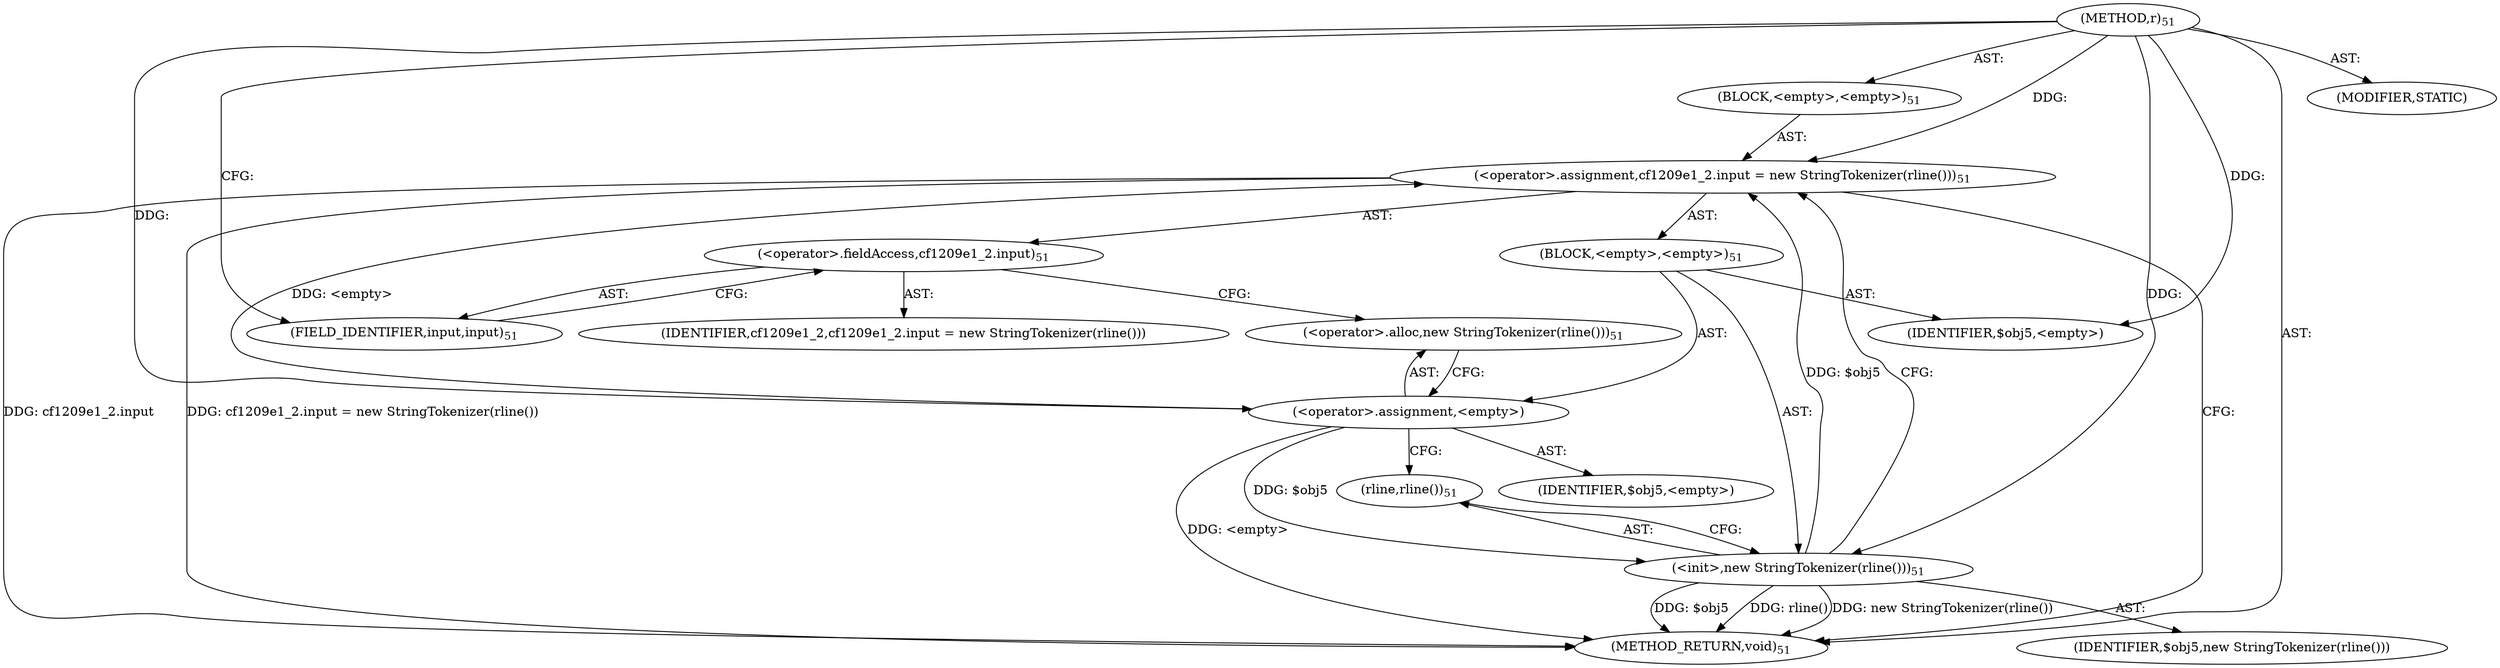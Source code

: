 digraph "r" {  
"238" [label = <(METHOD,r)<SUB>51</SUB>> ]
"239" [label = <(BLOCK,&lt;empty&gt;,&lt;empty&gt;)<SUB>51</SUB>> ]
"240" [label = <(&lt;operator&gt;.assignment,cf1209e1_2.input = new StringTokenizer(rline()))<SUB>51</SUB>> ]
"241" [label = <(&lt;operator&gt;.fieldAccess,cf1209e1_2.input)<SUB>51</SUB>> ]
"242" [label = <(IDENTIFIER,cf1209e1_2,cf1209e1_2.input = new StringTokenizer(rline()))> ]
"243" [label = <(FIELD_IDENTIFIER,input,input)<SUB>51</SUB>> ]
"244" [label = <(BLOCK,&lt;empty&gt;,&lt;empty&gt;)<SUB>51</SUB>> ]
"245" [label = <(&lt;operator&gt;.assignment,&lt;empty&gt;)> ]
"246" [label = <(IDENTIFIER,$obj5,&lt;empty&gt;)> ]
"247" [label = <(&lt;operator&gt;.alloc,new StringTokenizer(rline()))<SUB>51</SUB>> ]
"248" [label = <(&lt;init&gt;,new StringTokenizer(rline()))<SUB>51</SUB>> ]
"249" [label = <(IDENTIFIER,$obj5,new StringTokenizer(rline()))> ]
"250" [label = <(rline,rline())<SUB>51</SUB>> ]
"251" [label = <(IDENTIFIER,$obj5,&lt;empty&gt;)> ]
"252" [label = <(MODIFIER,STATIC)> ]
"253" [label = <(METHOD_RETURN,void)<SUB>51</SUB>> ]
  "238" -> "239"  [ label = "AST: "] 
  "238" -> "252"  [ label = "AST: "] 
  "238" -> "253"  [ label = "AST: "] 
  "239" -> "240"  [ label = "AST: "] 
  "240" -> "241"  [ label = "AST: "] 
  "240" -> "244"  [ label = "AST: "] 
  "241" -> "242"  [ label = "AST: "] 
  "241" -> "243"  [ label = "AST: "] 
  "244" -> "245"  [ label = "AST: "] 
  "244" -> "248"  [ label = "AST: "] 
  "244" -> "251"  [ label = "AST: "] 
  "245" -> "246"  [ label = "AST: "] 
  "245" -> "247"  [ label = "AST: "] 
  "248" -> "249"  [ label = "AST: "] 
  "248" -> "250"  [ label = "AST: "] 
  "240" -> "253"  [ label = "CFG: "] 
  "241" -> "247"  [ label = "CFG: "] 
  "243" -> "241"  [ label = "CFG: "] 
  "245" -> "250"  [ label = "CFG: "] 
  "248" -> "240"  [ label = "CFG: "] 
  "247" -> "245"  [ label = "CFG: "] 
  "250" -> "248"  [ label = "CFG: "] 
  "238" -> "243"  [ label = "CFG: "] 
  "240" -> "253"  [ label = "DDG: cf1209e1_2.input"] 
  "245" -> "253"  [ label = "DDG: &lt;empty&gt;"] 
  "248" -> "253"  [ label = "DDG: $obj5"] 
  "248" -> "253"  [ label = "DDG: rline()"] 
  "248" -> "253"  [ label = "DDG: new StringTokenizer(rline())"] 
  "240" -> "253"  [ label = "DDG: cf1209e1_2.input = new StringTokenizer(rline())"] 
  "245" -> "240"  [ label = "DDG: &lt;empty&gt;"] 
  "248" -> "240"  [ label = "DDG: $obj5"] 
  "238" -> "240"  [ label = "DDG: "] 
  "238" -> "245"  [ label = "DDG: "] 
  "238" -> "251"  [ label = "DDG: "] 
  "245" -> "248"  [ label = "DDG: $obj5"] 
  "238" -> "248"  [ label = "DDG: "] 
}
